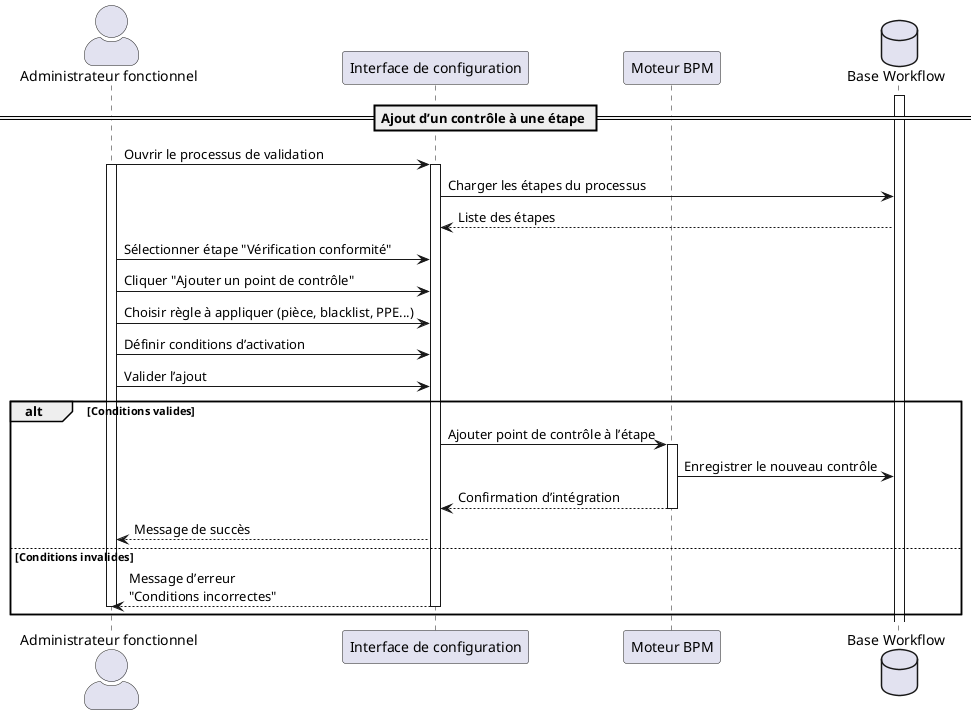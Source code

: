 @startuml UC051
skinparam actorStyle awesome

actor "Administrateur fonctionnel" as Admin
participant "Interface de configuration" as UI
participant "Moteur BPM" as Moteur
database "Base Workflow" as DB

== Ajout d’un contrôle à une étape ==
activate DB
Admin -> UI : Ouvrir le processus de validation
activate Admin
activate UI
UI -> DB : Charger les étapes du processus
DB --> UI : Liste des étapes

Admin -> UI : Sélectionner étape "Vérification conformité"
Admin -> UI : Cliquer "Ajouter un point de contrôle"
Admin -> UI : Choisir règle à appliquer (pièce, blacklist, PPE...)
Admin -> UI : Définir conditions d’activation
Admin -> UI : Valider l’ajout

alt Conditions valides
    UI -> Moteur : Ajouter point de contrôle à l’étape
    activate Moteur
    Moteur -> DB : Enregistrer le nouveau contrôle
    Moteur --> UI : Confirmation d’intégration
    deactivate Moteur
    UI --> Admin : Message de succès
else Conditions invalides
    UI --> Admin : Message d’erreur \n"Conditions incorrectes"
    deactivate UI
    deactivate Admin
end

@enduml
